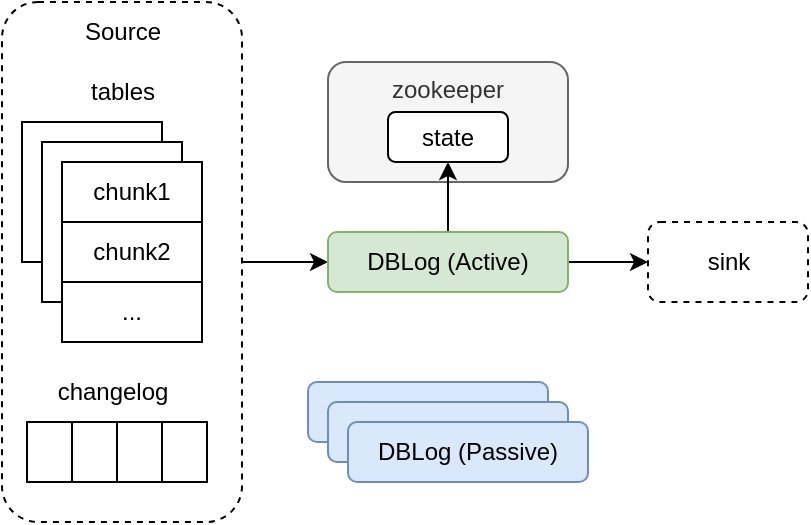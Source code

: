 <mxfile version="24.6.4" type="device" pages="6">
  <diagram name="第 1 页" id="pAFPdKwagtqydsvGC9XW">
    <mxGraphModel dx="671" dy="894" grid="1" gridSize="10" guides="1" tooltips="1" connect="1" arrows="1" fold="1" page="1" pageScale="1" pageWidth="827" pageHeight="1169" math="0" shadow="0">
      <root>
        <mxCell id="0" />
        <mxCell id="1" parent="0" />
        <mxCell id="7vNO9r48FeFaKGSaJAkA-21" style="edgeStyle=orthogonalEdgeStyle;rounded=0;orthogonalLoop=1;jettySize=auto;html=1;exitX=1;exitY=0.5;exitDx=0;exitDy=0;entryX=0;entryY=0.5;entryDx=0;entryDy=0;" parent="1" source="7vNO9r48FeFaKGSaJAkA-1" target="7vNO9r48FeFaKGSaJAkA-17" edge="1">
          <mxGeometry relative="1" as="geometry" />
        </mxCell>
        <mxCell id="7vNO9r48FeFaKGSaJAkA-1" value="" style="rounded=1;whiteSpace=wrap;html=1;dashed=1;" parent="1" vertex="1">
          <mxGeometry x="177" y="90" width="120" height="260" as="geometry" />
        </mxCell>
        <mxCell id="7vNO9r48FeFaKGSaJAkA-2" value="Source" style="text;html=1;align=center;verticalAlign=middle;resizable=0;points=[];autosize=1;strokeColor=none;fillColor=none;" parent="1" vertex="1">
          <mxGeometry x="207" y="90" width="60" height="30" as="geometry" />
        </mxCell>
        <mxCell id="7vNO9r48FeFaKGSaJAkA-3" value="" style="rounded=0;whiteSpace=wrap;html=1;" parent="1" vertex="1">
          <mxGeometry x="187" y="150" width="70" height="70" as="geometry" />
        </mxCell>
        <mxCell id="7vNO9r48FeFaKGSaJAkA-4" value="" style="rounded=0;whiteSpace=wrap;html=1;" parent="1" vertex="1">
          <mxGeometry x="197" y="160" width="70" height="80" as="geometry" />
        </mxCell>
        <mxCell id="7vNO9r48FeFaKGSaJAkA-5" value="chunk1" style="rounded=0;whiteSpace=wrap;html=1;" parent="1" vertex="1">
          <mxGeometry x="207" y="170" width="70" height="30" as="geometry" />
        </mxCell>
        <mxCell id="7vNO9r48FeFaKGSaJAkA-6" value="chunk2" style="rounded=0;whiteSpace=wrap;html=1;" parent="1" vertex="1">
          <mxGeometry x="207" y="200" width="70" height="30" as="geometry" />
        </mxCell>
        <mxCell id="7vNO9r48FeFaKGSaJAkA-7" value="..." style="rounded=0;whiteSpace=wrap;html=1;" parent="1" vertex="1">
          <mxGeometry x="207" y="230" width="70" height="30" as="geometry" />
        </mxCell>
        <mxCell id="7vNO9r48FeFaKGSaJAkA-8" value="" style="rounded=0;whiteSpace=wrap;html=1;" parent="1" vertex="1">
          <mxGeometry x="189.5" y="300" width="22.5" height="30" as="geometry" />
        </mxCell>
        <mxCell id="7vNO9r48FeFaKGSaJAkA-9" value="tables" style="text;html=1;align=center;verticalAlign=middle;resizable=0;points=[];autosize=1;strokeColor=none;fillColor=none;" parent="1" vertex="1">
          <mxGeometry x="207" y="120" width="60" height="30" as="geometry" />
        </mxCell>
        <mxCell id="7vNO9r48FeFaKGSaJAkA-10" value="changelog" style="text;html=1;align=center;verticalAlign=middle;resizable=0;points=[];autosize=1;strokeColor=none;fillColor=none;" parent="1" vertex="1">
          <mxGeometry x="192" y="270" width="80" height="30" as="geometry" />
        </mxCell>
        <mxCell id="7vNO9r48FeFaKGSaJAkA-11" value="" style="rounded=0;whiteSpace=wrap;html=1;" parent="1" vertex="1">
          <mxGeometry x="212" y="300" width="22.5" height="30" as="geometry" />
        </mxCell>
        <mxCell id="7vNO9r48FeFaKGSaJAkA-12" value="" style="rounded=0;whiteSpace=wrap;html=1;" parent="1" vertex="1">
          <mxGeometry x="234.5" y="300" width="22.5" height="30" as="geometry" />
        </mxCell>
        <mxCell id="7vNO9r48FeFaKGSaJAkA-13" value="" style="rounded=0;whiteSpace=wrap;html=1;" parent="1" vertex="1">
          <mxGeometry x="257" y="300" width="22.5" height="30" as="geometry" />
        </mxCell>
        <mxCell id="7vNO9r48FeFaKGSaJAkA-15" value="zookeeper" style="rounded=1;whiteSpace=wrap;html=1;horizontal=1;verticalAlign=top;fillColor=#f5f5f5;fontColor=#333333;strokeColor=#666666;" parent="1" vertex="1">
          <mxGeometry x="340" y="120" width="120" height="60" as="geometry" />
        </mxCell>
        <mxCell id="7vNO9r48FeFaKGSaJAkA-16" value="state" style="rounded=1;whiteSpace=wrap;html=1;" parent="1" vertex="1">
          <mxGeometry x="370" y="145" width="60" height="25" as="geometry" />
        </mxCell>
        <mxCell id="7vNO9r48FeFaKGSaJAkA-24" style="edgeStyle=orthogonalEdgeStyle;rounded=0;orthogonalLoop=1;jettySize=auto;html=1;exitX=1;exitY=0.5;exitDx=0;exitDy=0;entryX=0;entryY=0.5;entryDx=0;entryDy=0;" parent="1" source="7vNO9r48FeFaKGSaJAkA-17" target="7vNO9r48FeFaKGSaJAkA-22" edge="1">
          <mxGeometry relative="1" as="geometry" />
        </mxCell>
        <mxCell id="7vNO9r48FeFaKGSaJAkA-25" style="edgeStyle=orthogonalEdgeStyle;rounded=0;orthogonalLoop=1;jettySize=auto;html=1;exitX=0.5;exitY=0;exitDx=0;exitDy=0;entryX=0.5;entryY=1;entryDx=0;entryDy=0;" parent="1" source="7vNO9r48FeFaKGSaJAkA-17" target="7vNO9r48FeFaKGSaJAkA-16" edge="1">
          <mxGeometry relative="1" as="geometry" />
        </mxCell>
        <mxCell id="7vNO9r48FeFaKGSaJAkA-17" value="DBLog (Active)" style="rounded=1;whiteSpace=wrap;html=1;horizontal=1;verticalAlign=middle;fillColor=#d5e8d4;strokeColor=#82b366;" parent="1" vertex="1">
          <mxGeometry x="340" y="205" width="120" height="30" as="geometry" />
        </mxCell>
        <mxCell id="7vNO9r48FeFaKGSaJAkA-18" value="DBLog (Passive)" style="rounded=1;whiteSpace=wrap;html=1;horizontal=1;verticalAlign=middle;fillColor=#dae8fc;strokeColor=#6c8ebf;" parent="1" vertex="1">
          <mxGeometry x="330" y="280" width="120" height="30" as="geometry" />
        </mxCell>
        <mxCell id="7vNO9r48FeFaKGSaJAkA-20" value="DBLog (Passive)" style="rounded=1;whiteSpace=wrap;html=1;horizontal=1;verticalAlign=middle;fillColor=#dae8fc;strokeColor=#6c8ebf;" parent="1" vertex="1">
          <mxGeometry x="340" y="290" width="120" height="30" as="geometry" />
        </mxCell>
        <mxCell id="7vNO9r48FeFaKGSaJAkA-22" value="" style="rounded=1;whiteSpace=wrap;html=1;horizontal=1;verticalAlign=top;dashed=1;" parent="1" vertex="1">
          <mxGeometry x="500" y="200" width="80" height="40" as="geometry" />
        </mxCell>
        <mxCell id="7vNO9r48FeFaKGSaJAkA-23" value="sink" style="text;html=1;align=center;verticalAlign=middle;resizable=0;points=[];autosize=1;strokeColor=none;fillColor=none;" parent="1" vertex="1">
          <mxGeometry x="520" y="205" width="40" height="30" as="geometry" />
        </mxCell>
        <mxCell id="7vNO9r48FeFaKGSaJAkA-27" value="DBLog (Passive)" style="rounded=1;whiteSpace=wrap;html=1;horizontal=1;verticalAlign=middle;fillColor=#dae8fc;strokeColor=#6c8ebf;" parent="1" vertex="1">
          <mxGeometry x="350" y="300" width="120" height="30" as="geometry" />
        </mxCell>
      </root>
    </mxGraphModel>
  </diagram>
  <diagram id="ltR3nEICtaJ_eS27eeIe" name="第 2 页">
    <mxGraphModel dx="671" dy="894" grid="1" gridSize="10" guides="1" tooltips="1" connect="1" arrows="1" fold="1" page="1" pageScale="1" pageWidth="827" pageHeight="1169" math="0" shadow="0">
      <root>
        <mxCell id="0" />
        <mxCell id="1" parent="0" />
        <mxCell id="lrZctfUrcY-mr_BgZM56-4" style="edgeStyle=orthogonalEdgeStyle;rounded=0;orthogonalLoop=1;jettySize=auto;html=1;dashed=1;fontStyle=1" edge="1" parent="1">
          <mxGeometry relative="1" as="geometry">
            <mxPoint x="180" y="250" as="targetPoint" />
            <mxPoint x="180" y="130" as="sourcePoint" />
          </mxGeometry>
        </mxCell>
        <mxCell id="lrZctfUrcY-mr_BgZM56-1" value="c1(PK)" style="rounded=0;whiteSpace=wrap;html=1;fillColor=#f5f5f5;fontColor=#333333;strokeColor=#666666;fontStyle=1" vertex="1" parent="1">
          <mxGeometry x="200" y="120" width="70" height="30" as="geometry" />
        </mxCell>
        <mxCell id="lrZctfUrcY-mr_BgZM56-2" value="c2" style="rounded=0;whiteSpace=wrap;html=1;fontStyle=1" vertex="1" parent="1">
          <mxGeometry x="270" y="120" width="70" height="30" as="geometry" />
        </mxCell>
        <mxCell id="lrZctfUrcY-mr_BgZM56-3" value="c3" style="rounded=0;whiteSpace=wrap;html=1;fontStyle=1" vertex="1" parent="1">
          <mxGeometry x="340" y="120" width="70" height="30" as="geometry" />
        </mxCell>
        <mxCell id="lrZctfUrcY-mr_BgZM56-5" value="order by c1 asc" style="text;html=1;strokeColor=none;fillColor=none;align=center;verticalAlign=middle;whiteSpace=wrap;rounded=0;horizontal=0;fontStyle=1" vertex="1" parent="1">
          <mxGeometry x="120" y="130" width="60" height="120" as="geometry" />
        </mxCell>
        <mxCell id="lrZctfUrcY-mr_BgZM56-6" value="1" style="rounded=0;whiteSpace=wrap;html=1;fillColor=#f5f5f5;fontColor=#333333;strokeColor=#666666;fontStyle=1" vertex="1" parent="1">
          <mxGeometry x="200" y="150" width="70" height="30" as="geometry" />
        </mxCell>
        <mxCell id="lrZctfUrcY-mr_BgZM56-7" value="2" style="rounded=0;whiteSpace=wrap;html=1;fillColor=#f5f5f5;fontColor=#333333;strokeColor=#666666;fontStyle=1" vertex="1" parent="1">
          <mxGeometry x="200" y="180" width="70" height="30" as="geometry" />
        </mxCell>
        <mxCell id="lrZctfUrcY-mr_BgZM56-8" value="4" style="rounded=0;whiteSpace=wrap;html=1;fillColor=#f5f5f5;fontColor=#333333;strokeColor=#666666;fontStyle=1" vertex="1" parent="1">
          <mxGeometry x="200" y="210" width="70" height="30" as="geometry" />
        </mxCell>
        <mxCell id="lrZctfUrcY-mr_BgZM56-9" value="11" style="rounded=0;whiteSpace=wrap;html=1;fillColor=#f5f5f5;fontColor=#333333;strokeColor=#666666;fontStyle=1" vertex="1" parent="1">
          <mxGeometry x="200" y="240" width="70" height="30" as="geometry" />
        </mxCell>
        <mxCell id="lrZctfUrcY-mr_BgZM56-10" value="..." style="rounded=0;whiteSpace=wrap;html=1;fillColor=#f5f5f5;fontColor=#333333;strokeColor=#666666;fontStyle=1" vertex="1" parent="1">
          <mxGeometry x="200" y="270" width="70" height="30" as="geometry" />
        </mxCell>
        <mxCell id="lrZctfUrcY-mr_BgZM56-11" value="" style="rounded=0;whiteSpace=wrap;html=1;fontStyle=1" vertex="1" parent="1">
          <mxGeometry x="270" y="150" width="70" height="30" as="geometry" />
        </mxCell>
        <mxCell id="lrZctfUrcY-mr_BgZM56-12" value="" style="rounded=0;whiteSpace=wrap;html=1;fontStyle=1" vertex="1" parent="1">
          <mxGeometry x="270" y="180" width="70" height="30" as="geometry" />
        </mxCell>
        <mxCell id="lrZctfUrcY-mr_BgZM56-13" value="" style="rounded=0;whiteSpace=wrap;html=1;fontStyle=1" vertex="1" parent="1">
          <mxGeometry x="270" y="210" width="70" height="30" as="geometry" />
        </mxCell>
        <mxCell id="lrZctfUrcY-mr_BgZM56-14" value="" style="rounded=0;whiteSpace=wrap;html=1;fontStyle=1" vertex="1" parent="1">
          <mxGeometry x="270" y="240" width="70" height="30" as="geometry" />
        </mxCell>
        <mxCell id="lrZctfUrcY-mr_BgZM56-15" value="" style="rounded=0;whiteSpace=wrap;html=1;fontStyle=1" vertex="1" parent="1">
          <mxGeometry x="270" y="270" width="70" height="30" as="geometry" />
        </mxCell>
        <mxCell id="lrZctfUrcY-mr_BgZM56-16" value="" style="rounded=0;whiteSpace=wrap;html=1;fontStyle=1" vertex="1" parent="1">
          <mxGeometry x="340" y="150" width="70" height="30" as="geometry" />
        </mxCell>
        <mxCell id="lrZctfUrcY-mr_BgZM56-17" value="" style="rounded=0;whiteSpace=wrap;html=1;fontStyle=1" vertex="1" parent="1">
          <mxGeometry x="340" y="180" width="70" height="30" as="geometry" />
        </mxCell>
        <mxCell id="lrZctfUrcY-mr_BgZM56-18" value="" style="rounded=0;whiteSpace=wrap;html=1;fontStyle=1" vertex="1" parent="1">
          <mxGeometry x="340" y="240" width="70" height="30" as="geometry" />
        </mxCell>
        <mxCell id="lrZctfUrcY-mr_BgZM56-19" value="" style="rounded=0;whiteSpace=wrap;html=1;fontStyle=1" vertex="1" parent="1">
          <mxGeometry x="340" y="210" width="70" height="30" as="geometry" />
        </mxCell>
        <mxCell id="lrZctfUrcY-mr_BgZM56-20" value="" style="rounded=0;whiteSpace=wrap;html=1;fontStyle=1" vertex="1" parent="1">
          <mxGeometry x="340" y="270" width="70" height="30" as="geometry" />
        </mxCell>
        <mxCell id="lrZctfUrcY-mr_BgZM56-21" value="" style="shape=curlyBracket;whiteSpace=wrap;html=1;rounded=1;flipH=1;labelPosition=right;verticalLabelPosition=middle;align=left;verticalAlign=middle;fontStyle=1" vertex="1" parent="1">
          <mxGeometry x="414" y="150" width="20" height="60" as="geometry" />
        </mxCell>
        <mxCell id="lrZctfUrcY-mr_BgZM56-22" value="chunk1" style="text;html=1;strokeColor=none;fillColor=none;align=center;verticalAlign=middle;whiteSpace=wrap;rounded=0;fontStyle=1" vertex="1" parent="1">
          <mxGeometry x="434" y="165" width="60" height="30" as="geometry" />
        </mxCell>
        <mxCell id="lrZctfUrcY-mr_BgZM56-23" value="" style="shape=curlyBracket;whiteSpace=wrap;html=1;rounded=1;flipH=1;labelPosition=right;verticalLabelPosition=middle;align=left;verticalAlign=middle;fontStyle=1" vertex="1" parent="1">
          <mxGeometry x="414" y="210" width="20" height="60" as="geometry" />
        </mxCell>
        <mxCell id="lrZctfUrcY-mr_BgZM56-24" value="chunk2" style="text;html=1;strokeColor=none;fillColor=none;align=center;verticalAlign=middle;whiteSpace=wrap;rounded=0;fontStyle=1" vertex="1" parent="1">
          <mxGeometry x="434" y="225" width="60" height="30" as="geometry" />
        </mxCell>
      </root>
    </mxGraphModel>
  </diagram>
  <diagram id="N-eNXB9QxmKeHJfHkhnc" name="第 3 页">
    <mxGraphModel dx="1136" dy="777" grid="1" gridSize="10" guides="1" tooltips="1" connect="1" arrows="1" fold="1" page="1" pageScale="1" pageWidth="827" pageHeight="1169" math="0" shadow="0">
      <root>
        <mxCell id="0" />
        <mxCell id="1" parent="0" />
        <mxCell id="YF6MHqEYhFStRcIrwU1c-2" style="edgeStyle=orthogonalEdgeStyle;rounded=0;orthogonalLoop=1;jettySize=auto;html=1;fontStyle=1" edge="1" parent="1" source="YF6MHqEYhFStRcIrwU1c-1">
          <mxGeometry relative="1" as="geometry">
            <mxPoint x="125" y="200" as="targetPoint" />
          </mxGeometry>
        </mxCell>
        <mxCell id="YF6MHqEYhFStRcIrwU1c-4" value="changelog" style="edgeLabel;html=1;align=center;verticalAlign=middle;resizable=0;points=[];fontStyle=1" vertex="1" connectable="0" parent="YF6MHqEYhFStRcIrwU1c-2">
          <mxGeometry x="-0.207" y="-2" relative="1" as="geometry">
            <mxPoint x="2" y="4" as="offset" />
          </mxGeometry>
        </mxCell>
        <mxCell id="YF6MHqEYhFStRcIrwU1c-1" value="source DB" style="shape=cylinder3;whiteSpace=wrap;html=1;boundedLbl=1;backgroundOutline=1;size=15;fillColor=#f5f5f5;fontColor=#333333;strokeColor=#666666;fontStyle=1" vertex="1" parent="1">
          <mxGeometry x="85" y="70" width="80" height="90" as="geometry" />
        </mxCell>
        <mxCell id="YF6MHqEYhFStRcIrwU1c-3" value="k2" style="rounded=0;whiteSpace=wrap;html=1;fontStyle=1" vertex="1" parent="1">
          <mxGeometry x="105" y="200" width="40" height="40" as="geometry" />
        </mxCell>
        <mxCell id="YF6MHqEYhFStRcIrwU1c-5" value="k3" style="rounded=0;whiteSpace=wrap;html=1;fontStyle=1" vertex="1" parent="1">
          <mxGeometry x="145" y="200" width="40" height="40" as="geometry" />
        </mxCell>
        <mxCell id="YF6MHqEYhFStRcIrwU1c-6" value="k4" style="rounded=0;whiteSpace=wrap;html=1;fontStyle=1" vertex="1" parent="1">
          <mxGeometry x="185" y="200" width="40" height="40" as="geometry" />
        </mxCell>
        <mxCell id="YF6MHqEYhFStRcIrwU1c-7" value="k1" style="rounded=0;whiteSpace=wrap;html=1;fontStyle=1" vertex="1" parent="1">
          <mxGeometry x="225" y="200" width="40" height="40" as="geometry" />
        </mxCell>
        <mxCell id="YF6MHqEYhFStRcIrwU1c-8" value="lw" style="rounded=0;whiteSpace=wrap;html=1;fillColor=#dae8fc;strokeColor=#6c8ebf;fontStyle=1" vertex="1" parent="1">
          <mxGeometry x="265" y="200" width="40" height="40" as="geometry" />
        </mxCell>
        <mxCell id="YF6MHqEYhFStRcIrwU1c-9" value="k3" style="rounded=0;whiteSpace=wrap;html=1;fontStyle=1" vertex="1" parent="1">
          <mxGeometry x="305" y="200" width="40" height="40" as="geometry" />
        </mxCell>
        <mxCell id="YF6MHqEYhFStRcIrwU1c-10" value="k1" style="rounded=0;whiteSpace=wrap;html=1;fontStyle=1" vertex="1" parent="1">
          <mxGeometry x="345" y="200" width="40" height="40" as="geometry" />
        </mxCell>
        <mxCell id="YF6MHqEYhFStRcIrwU1c-11" value="k1" style="rounded=0;whiteSpace=wrap;html=1;fontStyle=1" vertex="1" parent="1">
          <mxGeometry x="385" y="200" width="40" height="40" as="geometry" />
        </mxCell>
        <mxCell id="YF6MHqEYhFStRcIrwU1c-12" value="k3" style="rounded=0;whiteSpace=wrap;html=1;fontStyle=1" vertex="1" parent="1">
          <mxGeometry x="425" y="200" width="40" height="40" as="geometry" />
        </mxCell>
        <mxCell id="YF6MHqEYhFStRcIrwU1c-13" value="hw" style="rounded=0;whiteSpace=wrap;html=1;fillColor=#dae8fc;strokeColor=#6c8ebf;fontStyle=1" vertex="1" parent="1">
          <mxGeometry x="465" y="200" width="40" height="40" as="geometry" />
        </mxCell>
        <mxCell id="YF6MHqEYhFStRcIrwU1c-14" value="k1" style="rounded=0;whiteSpace=wrap;html=1;fontStyle=1" vertex="1" parent="1">
          <mxGeometry x="505" y="200" width="40" height="40" as="geometry" />
        </mxCell>
        <mxCell id="YF6MHqEYhFStRcIrwU1c-15" value="k2" style="rounded=0;whiteSpace=wrap;html=1;fontStyle=1" vertex="1" parent="1">
          <mxGeometry x="545" y="200" width="40" height="40" as="geometry" />
        </mxCell>
        <mxCell id="YF6MHqEYhFStRcIrwU1c-16" value="k6" style="rounded=0;whiteSpace=wrap;html=1;fontStyle=1" vertex="1" parent="1">
          <mxGeometry x="585" y="200" width="40" height="40" as="geometry" />
        </mxCell>
        <mxCell id="YF6MHqEYhFStRcIrwU1c-18" value="" style="endArrow=classic;html=1;rounded=0;fontStyle=1" edge="1" parent="1">
          <mxGeometry width="50" height="50" relative="1" as="geometry">
            <mxPoint x="164.57" y="290" as="sourcePoint" />
            <mxPoint x="164.57" y="240" as="targetPoint" />
          </mxGeometry>
        </mxCell>
        <mxCell id="YF6MHqEYhFStRcIrwU1c-19" value="1. pause log processing" style="text;html=1;align=center;verticalAlign=middle;resizable=0;points=[];autosize=1;strokeColor=none;fillColor=none;fontStyle=1" vertex="1" parent="1">
          <mxGeometry x="110" y="290" width="160" height="30" as="geometry" />
        </mxCell>
        <mxCell id="YF6MHqEYhFStRcIrwU1c-20" value="" style="endArrow=classic;html=1;rounded=0;fontStyle=1" edge="1" parent="1">
          <mxGeometry width="50" height="50" relative="1" as="geometry">
            <mxPoint x="240" y="95" as="sourcePoint" />
            <mxPoint x="170" y="95" as="targetPoint" />
          </mxGeometry>
        </mxCell>
        <mxCell id="YF6MHqEYhFStRcIrwU1c-21" value="2. generage low watermark" style="text;html=1;align=center;verticalAlign=middle;resizable=0;points=[];autosize=1;strokeColor=none;fillColor=none;fontStyle=1" vertex="1" parent="1">
          <mxGeometry x="229" y="80" width="180" height="30" as="geometry" />
        </mxCell>
        <mxCell id="YF6MHqEYhFStRcIrwU1c-22" value="" style="endArrow=classic;html=1;rounded=0;entryX=1;entryY=0;entryDx=0;entryDy=25;entryPerimeter=0;fontStyle=1" edge="1" parent="1">
          <mxGeometry width="50" height="50" relative="1" as="geometry">
            <mxPoint x="240" y="115" as="sourcePoint" />
            <mxPoint x="170" y="115" as="targetPoint" />
          </mxGeometry>
        </mxCell>
        <mxCell id="YF6MHqEYhFStRcIrwU1c-23" value="3. select chunk result set : k1,k2,k3,k4,k5,k6" style="text;html=1;align=left;verticalAlign=middle;resizable=0;points=[];autosize=1;strokeColor=none;fillColor=none;fontStyle=1" vertex="1" parent="1">
          <mxGeometry x="241" y="100" width="270" height="30" as="geometry" />
        </mxCell>
        <mxCell id="YF6MHqEYhFStRcIrwU1c-24" value="" style="endArrow=classic;html=1;rounded=0;entryX=1;entryY=0;entryDx=0;entryDy=25;entryPerimeter=0;fontStyle=1" edge="1" parent="1">
          <mxGeometry width="50" height="50" relative="1" as="geometry">
            <mxPoint x="240" y="135" as="sourcePoint" />
            <mxPoint x="170" y="135" as="targetPoint" />
          </mxGeometry>
        </mxCell>
        <mxCell id="YF6MHqEYhFStRcIrwU1c-25" value="4. generate high watermark" style="text;html=1;align=left;verticalAlign=middle;resizable=0;points=[];autosize=1;strokeColor=none;fillColor=none;fontStyle=1" vertex="1" parent="1">
          <mxGeometry x="241" y="120" width="180" height="30" as="geometry" />
        </mxCell>
      </root>
    </mxGraphModel>
  </diagram>
  <diagram name="第 4 页 " id="9hhEcg-WDNA3161Pw-4b">
    <mxGraphModel dx="816" dy="559" grid="1" gridSize="10" guides="1" tooltips="1" connect="1" arrows="1" fold="1" page="1" pageScale="1" pageWidth="827" pageHeight="1169" math="0" shadow="0">
      <root>
        <mxCell id="solBlpwHFGISoVeWDWbp-0" />
        <mxCell id="solBlpwHFGISoVeWDWbp-1" parent="solBlpwHFGISoVeWDWbp-0" />
        <mxCell id="solBlpwHFGISoVeWDWbp-2" style="edgeStyle=orthogonalEdgeStyle;rounded=0;orthogonalLoop=1;jettySize=auto;html=1;fontStyle=1" edge="1" parent="solBlpwHFGISoVeWDWbp-1" source="solBlpwHFGISoVeWDWbp-4">
          <mxGeometry relative="1" as="geometry">
            <mxPoint x="125" y="200" as="targetPoint" />
          </mxGeometry>
        </mxCell>
        <mxCell id="solBlpwHFGISoVeWDWbp-3" value="changelog" style="edgeLabel;html=1;align=center;verticalAlign=middle;resizable=0;points=[];fontStyle=1" vertex="1" connectable="0" parent="solBlpwHFGISoVeWDWbp-2">
          <mxGeometry x="-0.207" y="-2" relative="1" as="geometry">
            <mxPoint x="2" y="4" as="offset" />
          </mxGeometry>
        </mxCell>
        <mxCell id="solBlpwHFGISoVeWDWbp-4" value="source DB" style="shape=cylinder3;whiteSpace=wrap;html=1;boundedLbl=1;backgroundOutline=1;size=15;fillColor=#f5f5f5;fontColor=#333333;strokeColor=#666666;fontStyle=1" vertex="1" parent="solBlpwHFGISoVeWDWbp-1">
          <mxGeometry x="85" y="70" width="80" height="90" as="geometry" />
        </mxCell>
        <mxCell id="solBlpwHFGISoVeWDWbp-5" value="k2" style="rounded=0;whiteSpace=wrap;html=1;fontStyle=1" vertex="1" parent="solBlpwHFGISoVeWDWbp-1">
          <mxGeometry x="105" y="200" width="40" height="40" as="geometry" />
        </mxCell>
        <mxCell id="solBlpwHFGISoVeWDWbp-6" value="k3" style="rounded=0;whiteSpace=wrap;html=1;fontStyle=1" vertex="1" parent="solBlpwHFGISoVeWDWbp-1">
          <mxGeometry x="145" y="200" width="40" height="40" as="geometry" />
        </mxCell>
        <mxCell id="solBlpwHFGISoVeWDWbp-7" value="k4" style="rounded=0;whiteSpace=wrap;html=1;fontStyle=1" vertex="1" parent="solBlpwHFGISoVeWDWbp-1">
          <mxGeometry x="185" y="200" width="40" height="40" as="geometry" />
        </mxCell>
        <mxCell id="solBlpwHFGISoVeWDWbp-8" value="k1" style="rounded=0;whiteSpace=wrap;html=1;fontStyle=1" vertex="1" parent="solBlpwHFGISoVeWDWbp-1">
          <mxGeometry x="225" y="200" width="40" height="40" as="geometry" />
        </mxCell>
        <mxCell id="solBlpwHFGISoVeWDWbp-9" value="lw" style="rounded=0;whiteSpace=wrap;html=1;fillColor=#dae8fc;strokeColor=#6c8ebf;fontStyle=1" vertex="1" parent="solBlpwHFGISoVeWDWbp-1">
          <mxGeometry x="265" y="200" width="40" height="40" as="geometry" />
        </mxCell>
        <mxCell id="solBlpwHFGISoVeWDWbp-10" value="k3" style="rounded=0;whiteSpace=wrap;html=1;fontStyle=1" vertex="1" parent="solBlpwHFGISoVeWDWbp-1">
          <mxGeometry x="305" y="200" width="40" height="40" as="geometry" />
        </mxCell>
        <mxCell id="solBlpwHFGISoVeWDWbp-11" value="k1" style="rounded=0;whiteSpace=wrap;html=1;fontStyle=1" vertex="1" parent="solBlpwHFGISoVeWDWbp-1">
          <mxGeometry x="345" y="200" width="40" height="40" as="geometry" />
        </mxCell>
        <mxCell id="solBlpwHFGISoVeWDWbp-12" value="k1" style="rounded=0;whiteSpace=wrap;html=1;fontStyle=1" vertex="1" parent="solBlpwHFGISoVeWDWbp-1">
          <mxGeometry x="385" y="200" width="40" height="40" as="geometry" />
        </mxCell>
        <mxCell id="solBlpwHFGISoVeWDWbp-13" value="k3" style="rounded=0;whiteSpace=wrap;html=1;fontStyle=1" vertex="1" parent="solBlpwHFGISoVeWDWbp-1">
          <mxGeometry x="425" y="200" width="40" height="40" as="geometry" />
        </mxCell>
        <mxCell id="solBlpwHFGISoVeWDWbp-14" value="hw" style="rounded=0;whiteSpace=wrap;html=1;fillColor=#dae8fc;strokeColor=#6c8ebf;fontStyle=1" vertex="1" parent="solBlpwHFGISoVeWDWbp-1">
          <mxGeometry x="465" y="200" width="40" height="40" as="geometry" />
        </mxCell>
        <mxCell id="solBlpwHFGISoVeWDWbp-15" value="k1" style="rounded=0;whiteSpace=wrap;html=1;fontStyle=1" vertex="1" parent="solBlpwHFGISoVeWDWbp-1">
          <mxGeometry x="505" y="200" width="40" height="40" as="geometry" />
        </mxCell>
        <mxCell id="solBlpwHFGISoVeWDWbp-16" value="k2" style="rounded=0;whiteSpace=wrap;html=1;fontStyle=1" vertex="1" parent="solBlpwHFGISoVeWDWbp-1">
          <mxGeometry x="545" y="200" width="40" height="40" as="geometry" />
        </mxCell>
        <mxCell id="solBlpwHFGISoVeWDWbp-17" value="k6" style="rounded=0;whiteSpace=wrap;html=1;fontStyle=1" vertex="1" parent="solBlpwHFGISoVeWDWbp-1">
          <mxGeometry x="585" y="200" width="40" height="40" as="geometry" />
        </mxCell>
        <mxCell id="solBlpwHFGISoVeWDWbp-18" value="" style="endArrow=classic;html=1;rounded=0;fontStyle=1" edge="1" parent="solBlpwHFGISoVeWDWbp-1">
          <mxGeometry width="50" height="50" relative="1" as="geometry">
            <mxPoint x="205" y="270" as="sourcePoint" />
            <mxPoint x="204.69" y="240" as="targetPoint" />
          </mxGeometry>
        </mxCell>
        <mxCell id="solBlpwHFGISoVeWDWbp-19" value="5. resume &lt;br&gt;log processing" style="text;html=1;align=center;verticalAlign=middle;resizable=0;points=[];autosize=1;strokeColor=none;fillColor=none;fontStyle=1" vertex="1" parent="solBlpwHFGISoVeWDWbp-1">
          <mxGeometry x="115" y="260" width="110" height="40" as="geometry" />
        </mxCell>
        <mxCell id="muyW4Tl8B9H4cVgOjaB7-0" value="" style="endArrow=classic;html=1;rounded=0;fontStyle=1" edge="1" parent="solBlpwHFGISoVeWDWbp-1">
          <mxGeometry width="50" height="50" relative="1" as="geometry">
            <mxPoint x="285" y="270" as="sourcePoint" />
            <mxPoint x="284.69" y="240" as="targetPoint" />
          </mxGeometry>
        </mxCell>
        <mxCell id="muyW4Tl8B9H4cVgOjaB7-1" value="6. reach lw&lt;br&gt;remove overlapping &lt;br&gt;rows from result set" style="text;html=1;align=center;verticalAlign=middle;resizable=0;points=[];autosize=1;strokeColor=none;fillColor=none;fontStyle=1" vertex="1" parent="solBlpwHFGISoVeWDWbp-1">
          <mxGeometry x="215" y="260" width="140" height="60" as="geometry" />
        </mxCell>
        <mxCell id="muyW4Tl8B9H4cVgOjaB7-2" value="chunk result set : k1,k2,k3,k4,k5,k6" style="text;html=1;align=left;verticalAlign=middle;resizable=0;points=[];autosize=1;strokeColor=none;fillColor=none;fontStyle=1" vertex="1" parent="solBlpwHFGISoVeWDWbp-1">
          <mxGeometry x="195" y="317" width="220" height="30" as="geometry" />
        </mxCell>
        <mxCell id="muyW4Tl8B9H4cVgOjaB7-3" value="chunk result set : &lt;strike&gt;k1&lt;/strike&gt;,k2,&lt;strike&gt;k3&lt;/strike&gt;,k4,k5,k6" style="text;html=1;align=left;verticalAlign=middle;resizable=0;points=[];autosize=1;strokeColor=none;fillColor=none;fontStyle=1" vertex="1" parent="solBlpwHFGISoVeWDWbp-1">
          <mxGeometry x="195" y="340" width="220" height="30" as="geometry" />
        </mxCell>
        <mxCell id="muyW4Tl8B9H4cVgOjaB7-4" style="edgeStyle=orthogonalEdgeStyle;rounded=0;orthogonalLoop=1;jettySize=auto;html=1;entryX=1.001;entryY=0.398;entryDx=0;entryDy=0;entryPerimeter=0;curved=1;" edge="1" parent="solBlpwHFGISoVeWDWbp-1">
          <mxGeometry relative="1" as="geometry">
            <mxPoint x="403" y="330" as="sourcePoint" />
            <mxPoint x="401.22" y="354.94" as="targetPoint" />
            <Array as="points">
              <mxPoint x="426" y="330" />
              <mxPoint x="426" y="355" />
            </Array>
          </mxGeometry>
        </mxCell>
        <mxCell id="muyW4Tl8B9H4cVgOjaB7-5" value="7. reach hw" style="text;html=1;align=center;verticalAlign=middle;resizable=0;points=[];autosize=1;strokeColor=none;fillColor=none;fontStyle=1" vertex="1" parent="solBlpwHFGISoVeWDWbp-1">
          <mxGeometry x="440" y="265" width="90" height="30" as="geometry" />
        </mxCell>
        <mxCell id="muyW4Tl8B9H4cVgOjaB7-6" value="" style="endArrow=classic;html=1;rounded=0;fontStyle=1" edge="1" parent="solBlpwHFGISoVeWDWbp-1">
          <mxGeometry width="50" height="50" relative="1" as="geometry">
            <mxPoint x="485" y="270" as="sourcePoint" />
            <mxPoint x="484.69" y="240" as="targetPoint" />
          </mxGeometry>
        </mxCell>
      </root>
    </mxGraphModel>
  </diagram>
  <diagram name="第 5 页" id="NlA24nEMGYTOkCONygNU">
    <mxGraphModel dx="1306" dy="894" grid="1" gridSize="10" guides="1" tooltips="1" connect="1" arrows="1" fold="1" page="1" pageScale="1" pageWidth="827" pageHeight="1169" math="0" shadow="0">
      <root>
        <mxCell id="O0fWwkgRdNe-xFuN5fIQ-0" />
        <mxCell id="O0fWwkgRdNe-xFuN5fIQ-1" parent="O0fWwkgRdNe-xFuN5fIQ-0" />
        <mxCell id="QreqaEQEOuVlrlBCa-73-19" style="edgeStyle=orthogonalEdgeStyle;rounded=0;orthogonalLoop=1;jettySize=auto;html=1;exitX=0.5;exitY=1;exitDx=0;exitDy=0;entryX=0.5;entryY=0;entryDx=0;entryDy=0;" edge="1" parent="O0fWwkgRdNe-xFuN5fIQ-1" source="O0fWwkgRdNe-xFuN5fIQ-5" target="QreqaEQEOuVlrlBCa-73-0">
          <mxGeometry relative="1" as="geometry" />
        </mxCell>
        <mxCell id="O0fWwkgRdNe-xFuN5fIQ-5" value="k2" style="rounded=0;whiteSpace=wrap;html=1;fontStyle=1" vertex="1" parent="O0fWwkgRdNe-xFuN5fIQ-1">
          <mxGeometry x="105" y="200" width="40" height="40" as="geometry" />
        </mxCell>
        <mxCell id="QreqaEQEOuVlrlBCa-73-20" style="edgeStyle=orthogonalEdgeStyle;rounded=0;orthogonalLoop=1;jettySize=auto;html=1;exitX=0.5;exitY=1;exitDx=0;exitDy=0;entryX=0.5;entryY=0;entryDx=0;entryDy=0;" edge="1" parent="O0fWwkgRdNe-xFuN5fIQ-1" source="O0fWwkgRdNe-xFuN5fIQ-6" target="QreqaEQEOuVlrlBCa-73-1">
          <mxGeometry relative="1" as="geometry" />
        </mxCell>
        <mxCell id="O0fWwkgRdNe-xFuN5fIQ-6" value="k3" style="rounded=0;whiteSpace=wrap;html=1;fontStyle=1" vertex="1" parent="O0fWwkgRdNe-xFuN5fIQ-1">
          <mxGeometry x="145" y="200" width="40" height="40" as="geometry" />
        </mxCell>
        <mxCell id="QreqaEQEOuVlrlBCa-73-21" style="edgeStyle=orthogonalEdgeStyle;rounded=0;orthogonalLoop=1;jettySize=auto;html=1;exitX=0.5;exitY=1;exitDx=0;exitDy=0;entryX=0.5;entryY=0;entryDx=0;entryDy=0;" edge="1" parent="O0fWwkgRdNe-xFuN5fIQ-1" source="O0fWwkgRdNe-xFuN5fIQ-7" target="QreqaEQEOuVlrlBCa-73-2">
          <mxGeometry relative="1" as="geometry" />
        </mxCell>
        <mxCell id="O0fWwkgRdNe-xFuN5fIQ-7" value="k4" style="rounded=0;whiteSpace=wrap;html=1;fontStyle=1" vertex="1" parent="O0fWwkgRdNe-xFuN5fIQ-1">
          <mxGeometry x="185" y="200" width="40" height="40" as="geometry" />
        </mxCell>
        <mxCell id="QreqaEQEOuVlrlBCa-73-22" style="edgeStyle=orthogonalEdgeStyle;rounded=0;orthogonalLoop=1;jettySize=auto;html=1;exitX=0.5;exitY=1;exitDx=0;exitDy=0;entryX=0.5;entryY=0;entryDx=0;entryDy=0;" edge="1" parent="O0fWwkgRdNe-xFuN5fIQ-1" source="O0fWwkgRdNe-xFuN5fIQ-8" target="QreqaEQEOuVlrlBCa-73-3">
          <mxGeometry relative="1" as="geometry" />
        </mxCell>
        <mxCell id="O0fWwkgRdNe-xFuN5fIQ-8" value="k1" style="rounded=0;whiteSpace=wrap;html=1;fontStyle=1" vertex="1" parent="O0fWwkgRdNe-xFuN5fIQ-1">
          <mxGeometry x="225" y="200" width="40" height="40" as="geometry" />
        </mxCell>
        <mxCell id="O0fWwkgRdNe-xFuN5fIQ-9" value="lw" style="rounded=0;whiteSpace=wrap;html=1;fillColor=#dae8fc;strokeColor=#6c8ebf;fontStyle=1" vertex="1" parent="O0fWwkgRdNe-xFuN5fIQ-1">
          <mxGeometry x="265" y="200" width="40" height="40" as="geometry" />
        </mxCell>
        <mxCell id="QreqaEQEOuVlrlBCa-73-23" style="rounded=0;orthogonalLoop=1;jettySize=auto;html=1;exitX=0.5;exitY=1;exitDx=0;exitDy=0;entryX=0.5;entryY=0;entryDx=0;entryDy=0;" edge="1" parent="O0fWwkgRdNe-xFuN5fIQ-1" source="O0fWwkgRdNe-xFuN5fIQ-10" target="QreqaEQEOuVlrlBCa-73-5">
          <mxGeometry relative="1" as="geometry" />
        </mxCell>
        <mxCell id="O0fWwkgRdNe-xFuN5fIQ-10" value="k3" style="rounded=0;whiteSpace=wrap;html=1;fontStyle=1" vertex="1" parent="O0fWwkgRdNe-xFuN5fIQ-1">
          <mxGeometry x="305" y="200" width="40" height="40" as="geometry" />
        </mxCell>
        <mxCell id="QreqaEQEOuVlrlBCa-73-24" style="rounded=0;orthogonalLoop=1;jettySize=auto;html=1;exitX=0.5;exitY=1;exitDx=0;exitDy=0;entryX=0.5;entryY=0;entryDx=0;entryDy=0;" edge="1" parent="O0fWwkgRdNe-xFuN5fIQ-1" source="O0fWwkgRdNe-xFuN5fIQ-11" target="QreqaEQEOuVlrlBCa-73-6">
          <mxGeometry relative="1" as="geometry" />
        </mxCell>
        <mxCell id="O0fWwkgRdNe-xFuN5fIQ-11" value="k1" style="rounded=0;whiteSpace=wrap;html=1;fontStyle=1" vertex="1" parent="O0fWwkgRdNe-xFuN5fIQ-1">
          <mxGeometry x="345" y="200" width="40" height="40" as="geometry" />
        </mxCell>
        <mxCell id="QreqaEQEOuVlrlBCa-73-25" style="rounded=0;orthogonalLoop=1;jettySize=auto;html=1;exitX=0.5;exitY=1;exitDx=0;exitDy=0;entryX=0.5;entryY=0;entryDx=0;entryDy=0;" edge="1" parent="O0fWwkgRdNe-xFuN5fIQ-1" source="O0fWwkgRdNe-xFuN5fIQ-12" target="QreqaEQEOuVlrlBCa-73-7">
          <mxGeometry relative="1" as="geometry" />
        </mxCell>
        <mxCell id="O0fWwkgRdNe-xFuN5fIQ-12" value="k1" style="rounded=0;whiteSpace=wrap;html=1;fontStyle=1" vertex="1" parent="O0fWwkgRdNe-xFuN5fIQ-1">
          <mxGeometry x="385" y="200" width="40" height="40" as="geometry" />
        </mxCell>
        <mxCell id="QreqaEQEOuVlrlBCa-73-26" style="rounded=0;orthogonalLoop=1;jettySize=auto;html=1;exitX=0.5;exitY=1;exitDx=0;exitDy=0;entryX=0.5;entryY=0;entryDx=0;entryDy=0;" edge="1" parent="O0fWwkgRdNe-xFuN5fIQ-1" source="O0fWwkgRdNe-xFuN5fIQ-13" target="QreqaEQEOuVlrlBCa-73-8">
          <mxGeometry relative="1" as="geometry" />
        </mxCell>
        <mxCell id="O0fWwkgRdNe-xFuN5fIQ-13" value="k3" style="rounded=0;whiteSpace=wrap;html=1;fontStyle=1" vertex="1" parent="O0fWwkgRdNe-xFuN5fIQ-1">
          <mxGeometry x="425" y="200" width="40" height="40" as="geometry" />
        </mxCell>
        <mxCell id="O0fWwkgRdNe-xFuN5fIQ-14" value="hw" style="rounded=0;whiteSpace=wrap;html=1;fillColor=#dae8fc;strokeColor=#6c8ebf;fontStyle=1" vertex="1" parent="O0fWwkgRdNe-xFuN5fIQ-1">
          <mxGeometry x="465" y="200" width="40" height="40" as="geometry" />
        </mxCell>
        <mxCell id="QreqaEQEOuVlrlBCa-73-27" style="rounded=0;orthogonalLoop=1;jettySize=auto;html=1;exitX=0.5;exitY=1;exitDx=0;exitDy=0;entryX=0.5;entryY=0;entryDx=0;entryDy=0;" edge="1" parent="O0fWwkgRdNe-xFuN5fIQ-1" source="O0fWwkgRdNe-xFuN5fIQ-15" target="QreqaEQEOuVlrlBCa-73-17">
          <mxGeometry relative="1" as="geometry" />
        </mxCell>
        <mxCell id="O0fWwkgRdNe-xFuN5fIQ-15" value="k1" style="rounded=0;whiteSpace=wrap;html=1;fontStyle=1" vertex="1" parent="O0fWwkgRdNe-xFuN5fIQ-1">
          <mxGeometry x="505" y="200" width="40" height="40" as="geometry" />
        </mxCell>
        <mxCell id="QreqaEQEOuVlrlBCa-73-28" style="rounded=0;orthogonalLoop=1;jettySize=auto;html=1;exitX=0.5;exitY=1;exitDx=0;exitDy=0;entryX=0.5;entryY=0;entryDx=0;entryDy=0;" edge="1" parent="O0fWwkgRdNe-xFuN5fIQ-1" source="O0fWwkgRdNe-xFuN5fIQ-16" target="QreqaEQEOuVlrlBCa-73-11">
          <mxGeometry relative="1" as="geometry" />
        </mxCell>
        <mxCell id="O0fWwkgRdNe-xFuN5fIQ-16" value="k2" style="rounded=0;whiteSpace=wrap;html=1;fontStyle=1" vertex="1" parent="O0fWwkgRdNe-xFuN5fIQ-1">
          <mxGeometry x="545" y="200" width="40" height="40" as="geometry" />
        </mxCell>
        <mxCell id="QreqaEQEOuVlrlBCa-73-29" style="rounded=0;orthogonalLoop=1;jettySize=auto;html=1;exitX=0.5;exitY=1;exitDx=0;exitDy=0;entryX=0.5;entryY=0;entryDx=0;entryDy=0;" edge="1" parent="O0fWwkgRdNe-xFuN5fIQ-1" source="O0fWwkgRdNe-xFuN5fIQ-17" target="QreqaEQEOuVlrlBCa-73-12">
          <mxGeometry relative="1" as="geometry" />
        </mxCell>
        <mxCell id="O0fWwkgRdNe-xFuN5fIQ-17" value="k6" style="rounded=0;whiteSpace=wrap;html=1;fontStyle=1" vertex="1" parent="O0fWwkgRdNe-xFuN5fIQ-1">
          <mxGeometry x="585" y="200" width="40" height="40" as="geometry" />
        </mxCell>
        <mxCell id="O0fWwkgRdNe-xFuN5fIQ-23" value="step6 : chunk result set : k2,k4,k5,k6" style="text;html=1;align=left;verticalAlign=middle;resizable=0;points=[];autosize=1;strokeColor=none;fillColor=none;fontStyle=1" vertex="1" parent="O0fWwkgRdNe-xFuN5fIQ-1">
          <mxGeometry x="264.69" y="140" width="230" height="30" as="geometry" />
        </mxCell>
        <mxCell id="QreqaEQEOuVlrlBCa-73-0" value="k2" style="rounded=0;whiteSpace=wrap;html=1;fontStyle=1" vertex="1" parent="O0fWwkgRdNe-xFuN5fIQ-1">
          <mxGeometry x="105" y="280" width="40" height="40" as="geometry" />
        </mxCell>
        <mxCell id="QreqaEQEOuVlrlBCa-73-1" value="k3" style="rounded=0;whiteSpace=wrap;html=1;fontStyle=1" vertex="1" parent="O0fWwkgRdNe-xFuN5fIQ-1">
          <mxGeometry x="145" y="280" width="40" height="40" as="geometry" />
        </mxCell>
        <mxCell id="QreqaEQEOuVlrlBCa-73-2" value="k4" style="rounded=0;whiteSpace=wrap;html=1;fontStyle=1" vertex="1" parent="O0fWwkgRdNe-xFuN5fIQ-1">
          <mxGeometry x="185" y="280" width="40" height="40" as="geometry" />
        </mxCell>
        <mxCell id="QreqaEQEOuVlrlBCa-73-3" value="k1" style="rounded=0;whiteSpace=wrap;html=1;fontStyle=1" vertex="1" parent="O0fWwkgRdNe-xFuN5fIQ-1">
          <mxGeometry x="225" y="280" width="40" height="40" as="geometry" />
        </mxCell>
        <mxCell id="QreqaEQEOuVlrlBCa-73-5" value="k3" style="rounded=0;whiteSpace=wrap;html=1;fontStyle=1" vertex="1" parent="O0fWwkgRdNe-xFuN5fIQ-1">
          <mxGeometry x="265" y="280" width="40" height="40" as="geometry" />
        </mxCell>
        <mxCell id="QreqaEQEOuVlrlBCa-73-6" value="k1" style="rounded=0;whiteSpace=wrap;html=1;fontStyle=1" vertex="1" parent="O0fWwkgRdNe-xFuN5fIQ-1">
          <mxGeometry x="305" y="280" width="40" height="40" as="geometry" />
        </mxCell>
        <mxCell id="QreqaEQEOuVlrlBCa-73-7" value="k1" style="rounded=0;whiteSpace=wrap;html=1;fontStyle=1" vertex="1" parent="O0fWwkgRdNe-xFuN5fIQ-1">
          <mxGeometry x="345" y="280" width="40" height="40" as="geometry" />
        </mxCell>
        <mxCell id="QreqaEQEOuVlrlBCa-73-8" value="k3" style="rounded=0;whiteSpace=wrap;html=1;fontStyle=1" vertex="1" parent="O0fWwkgRdNe-xFuN5fIQ-1">
          <mxGeometry x="385" y="280" width="40" height="40" as="geometry" />
        </mxCell>
        <mxCell id="QreqaEQEOuVlrlBCa-73-10" value="k6" style="rounded=0;whiteSpace=wrap;html=1;fontStyle=1;fillColor=#d5e8d4;strokeColor=#82b366;" vertex="1" parent="O0fWwkgRdNe-xFuN5fIQ-1">
          <mxGeometry x="545" y="280" width="40" height="40" as="geometry" />
        </mxCell>
        <mxCell id="QreqaEQEOuVlrlBCa-73-11" value="k2" style="rounded=0;whiteSpace=wrap;html=1;fontStyle=1" vertex="1" parent="O0fWwkgRdNe-xFuN5fIQ-1">
          <mxGeometry x="625" y="280" width="40" height="40" as="geometry" />
        </mxCell>
        <mxCell id="QreqaEQEOuVlrlBCa-73-12" value="k6" style="rounded=0;whiteSpace=wrap;html=1;fontStyle=1" vertex="1" parent="O0fWwkgRdNe-xFuN5fIQ-1">
          <mxGeometry x="665" y="280" width="40" height="40" as="geometry" />
        </mxCell>
        <mxCell id="QreqaEQEOuVlrlBCa-73-14" value="k2" style="rounded=0;whiteSpace=wrap;html=1;fontStyle=1;fillColor=#d5e8d4;strokeColor=#82b366;" vertex="1" parent="O0fWwkgRdNe-xFuN5fIQ-1">
          <mxGeometry x="425" y="280" width="40" height="40" as="geometry" />
        </mxCell>
        <mxCell id="QreqaEQEOuVlrlBCa-73-15" value="k4" style="rounded=0;whiteSpace=wrap;html=1;fontStyle=1;fillColor=#d5e8d4;strokeColor=#82b366;" vertex="1" parent="O0fWwkgRdNe-xFuN5fIQ-1">
          <mxGeometry x="465" y="280" width="40" height="40" as="geometry" />
        </mxCell>
        <mxCell id="QreqaEQEOuVlrlBCa-73-16" value="k5" style="rounded=0;whiteSpace=wrap;html=1;fontStyle=1;fillColor=#d5e8d4;strokeColor=#82b366;" vertex="1" parent="O0fWwkgRdNe-xFuN5fIQ-1">
          <mxGeometry x="505" y="280" width="40" height="40" as="geometry" />
        </mxCell>
        <mxCell id="QreqaEQEOuVlrlBCa-73-17" value="k1" style="rounded=0;whiteSpace=wrap;html=1;fontStyle=1" vertex="1" parent="O0fWwkgRdNe-xFuN5fIQ-1">
          <mxGeometry x="585" y="280" width="40" height="40" as="geometry" />
        </mxCell>
        <mxCell id="QreqaEQEOuVlrlBCa-73-18" value="outputbuffer" style="text;html=1;align=center;verticalAlign=middle;resizable=0;points=[];autosize=1;strokeColor=none;fillColor=none;fontStyle=1" vertex="1" parent="O0fWwkgRdNe-xFuN5fIQ-1">
          <mxGeometry x="10" y="285" width="90" height="30" as="geometry" />
        </mxCell>
        <mxCell id="QreqaEQEOuVlrlBCa-73-30" value="" style="shape=curlyBracket;whiteSpace=wrap;html=1;rounded=1;labelPosition=left;verticalLabelPosition=middle;align=right;verticalAlign=middle;rotation=-90;" vertex="1" parent="O0fWwkgRdNe-xFuN5fIQ-1">
          <mxGeometry x="494.69" y="258.44" width="20" height="163.13" as="geometry" />
        </mxCell>
        <mxCell id="QreqaEQEOuVlrlBCa-73-31" value="chunk set" style="text;html=1;align=center;verticalAlign=middle;resizable=0;points=[];autosize=1;strokeColor=none;fillColor=none;fontStyle=1" vertex="1" parent="O0fWwkgRdNe-xFuN5fIQ-1">
          <mxGeometry x="470" y="350" width="80" height="30" as="geometry" />
        </mxCell>
      </root>
    </mxGraphModel>
  </diagram>
  <diagram id="Tzhj3NTUIrpPmZUzvUKg" name="第 6 页">
    <mxGraphModel dx="1114" dy="878" grid="1" gridSize="10" guides="1" tooltips="1" connect="1" arrows="1" fold="1" page="1" pageScale="1" pageWidth="827" pageHeight="1169" math="0" shadow="0">
      <root>
        <mxCell id="0" />
        <mxCell id="1" parent="0" />
        <mxCell id="EFQIeoxt8sM7Wwhivld1-1" value="" style="endArrow=classic;html=1;rounded=0;fontSize=13;fontStyle=1" edge="1" parent="1">
          <mxGeometry width="50" height="50" relative="1" as="geometry">
            <mxPoint x="230" y="240" as="sourcePoint" />
            <mxPoint x="600" y="240" as="targetPoint" />
          </mxGeometry>
        </mxCell>
        <mxCell id="EFQIeoxt8sM7Wwhivld1-2" value="binlog" style="text;html=1;align=center;verticalAlign=middle;resizable=0;points=[];autosize=1;strokeColor=none;fillColor=none;fontSize=13;fontStyle=1" vertex="1" parent="1">
          <mxGeometry x="600" y="220" width="60" height="30" as="geometry" />
        </mxCell>
        <mxCell id="EFQIeoxt8sM7Wwhivld1-4" style="edgeStyle=orthogonalEdgeStyle;rounded=0;orthogonalLoop=1;jettySize=auto;html=1;fontSize=13;fontStyle=1" edge="1" parent="1" source="EFQIeoxt8sM7Wwhivld1-3">
          <mxGeometry relative="1" as="geometry">
            <mxPoint x="260" y="240" as="targetPoint" />
          </mxGeometry>
        </mxCell>
        <mxCell id="EFQIeoxt8sM7Wwhivld1-3" value="&amp;nbsp;lw1" style="text;html=1;align=center;verticalAlign=middle;resizable=0;points=[];autosize=1;strokeColor=#666666;fillColor=#f5f5f5;fontColor=#333333;fontSize=13;fontStyle=1" vertex="1" parent="1">
          <mxGeometry x="235" y="180" width="50" height="30" as="geometry" />
        </mxCell>
        <mxCell id="EFQIeoxt8sM7Wwhivld1-6" style="edgeStyle=orthogonalEdgeStyle;rounded=0;orthogonalLoop=1;jettySize=auto;html=1;fontSize=13;fontStyle=1" edge="1" parent="1" source="EFQIeoxt8sM7Wwhivld1-5">
          <mxGeometry relative="1" as="geometry">
            <mxPoint x="430" y="240" as="targetPoint" />
          </mxGeometry>
        </mxCell>
        <mxCell id="EFQIeoxt8sM7Wwhivld1-5" value="hw1" style="text;html=1;align=center;verticalAlign=middle;resizable=0;points=[];autosize=1;strokeColor=#666666;fillColor=#f5f5f5;fontColor=#333333;fontSize=13;fontStyle=1" vertex="1" parent="1">
          <mxGeometry x="405" y="179" width="50" height="30" as="geometry" />
        </mxCell>
        <mxCell id="EFQIeoxt8sM7Wwhivld1-7" style="edgeStyle=orthogonalEdgeStyle;rounded=0;orthogonalLoop=1;jettySize=auto;html=1;fillColor=#dae8fc;strokeColor=#6c8ebf;fontSize=13;fontStyle=1" edge="1" parent="1" source="EFQIeoxt8sM7Wwhivld1-8">
          <mxGeometry relative="1" as="geometry">
            <mxPoint x="370" y="240" as="targetPoint" />
          </mxGeometry>
        </mxCell>
        <mxCell id="EFQIeoxt8sM7Wwhivld1-8" value="&amp;nbsp;lw2&amp;nbsp;" style="text;html=1;align=center;verticalAlign=middle;resizable=0;points=[];autosize=1;strokeColor=#6c8ebf;fillColor=#dae8fc;fontSize=13;fontStyle=1" vertex="1" parent="1">
          <mxGeometry x="345" y="179" width="50" height="30" as="geometry" />
        </mxCell>
        <mxCell id="EFQIeoxt8sM7Wwhivld1-9" style="edgeStyle=orthogonalEdgeStyle;rounded=0;orthogonalLoop=1;jettySize=auto;html=1;fillColor=#dae8fc;strokeColor=#6c8ebf;fontSize=13;fontStyle=1" edge="1" parent="1" source="EFQIeoxt8sM7Wwhivld1-10">
          <mxGeometry relative="1" as="geometry">
            <mxPoint x="540" y="240" as="targetPoint" />
          </mxGeometry>
        </mxCell>
        <mxCell id="EFQIeoxt8sM7Wwhivld1-10" value="hw2" style="text;html=1;align=center;verticalAlign=middle;resizable=0;points=[];autosize=1;strokeColor=#6c8ebf;fillColor=#dae8fc;fontSize=13;fontStyle=1" vertex="1" parent="1">
          <mxGeometry x="515" y="178" width="50" height="30" as="geometry" />
        </mxCell>
      </root>
    </mxGraphModel>
  </diagram>
</mxfile>
